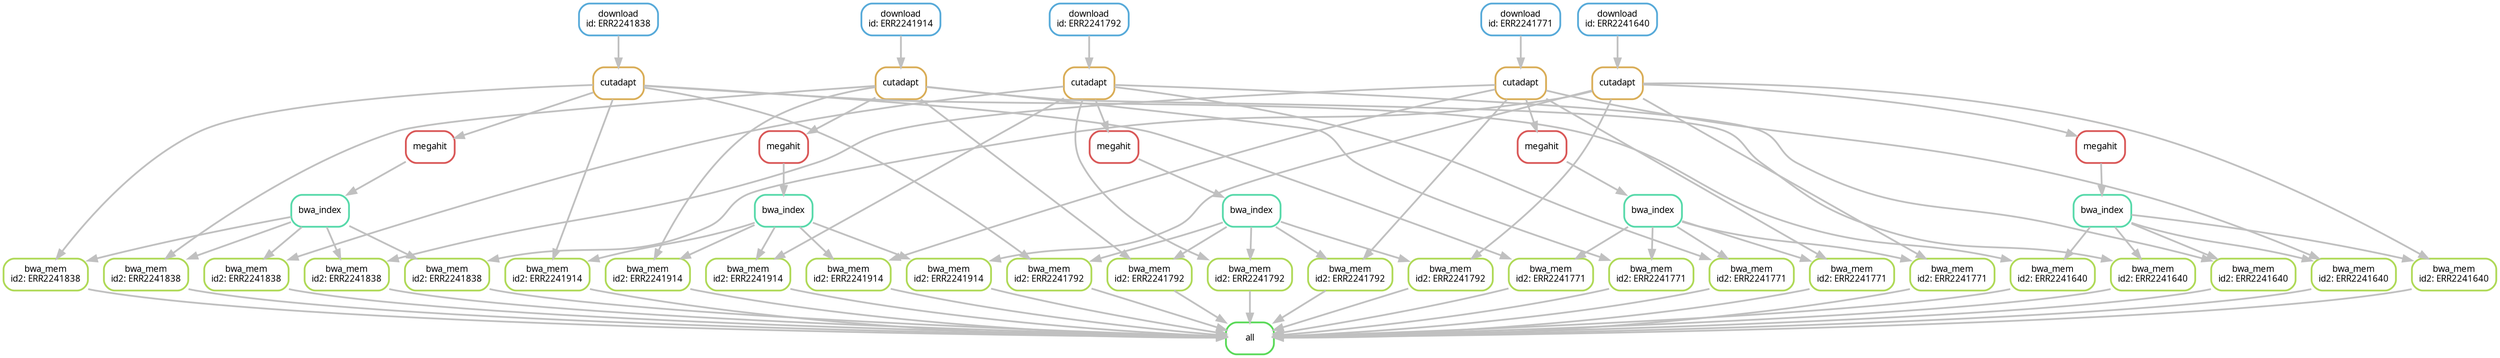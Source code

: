 digraph snakemake_dag {
    graph[bgcolor=white, margin=0];
    node[shape=box, style=rounded, fontname=sans,                 fontsize=10, penwidth=2];
    edge[penwidth=2, color=grey];
	0[label = "all", color = "0.33 0.6 0.85", style="rounded"];
	1[label = "bwa_mem\nid2: ERR2241640", color = "0.22 0.6 0.85", style="rounded"];
	2[label = "cutadapt", color = "0.11 0.6 0.85", style="rounded"];
	3[label = "download\nid: ERR2241640", color = "0.56 0.6 0.85", style="rounded"];
	4[label = "bwa_index", color = "0.44 0.6 0.85", style="rounded"];
	5[label = "megahit", color = "0.00 0.6 0.85", style="rounded"];
	6[label = "bwa_mem\nid2: ERR2241771", color = "0.22 0.6 0.85", style="rounded"];
	7[label = "bwa_index", color = "0.44 0.6 0.85", style="rounded"];
	8[label = "megahit", color = "0.00 0.6 0.85", style="rounded"];
	9[label = "cutadapt", color = "0.11 0.6 0.85", style="rounded"];
	10[label = "download\nid: ERR2241771", color = "0.56 0.6 0.85", style="rounded"];
	11[label = "bwa_mem\nid2: ERR2241792", color = "0.22 0.6 0.85", style="rounded"];
	12[label = "bwa_index", color = "0.44 0.6 0.85", style="rounded"];
	13[label = "megahit", color = "0.00 0.6 0.85", style="rounded"];
	14[label = "cutadapt", color = "0.11 0.6 0.85", style="rounded"];
	15[label = "download\nid: ERR2241792", color = "0.56 0.6 0.85", style="rounded"];
	16[label = "bwa_mem\nid2: ERR2241914", color = "0.22 0.6 0.85", style="rounded"];
	17[label = "bwa_index", color = "0.44 0.6 0.85", style="rounded"];
	18[label = "megahit", color = "0.00 0.6 0.85", style="rounded"];
	19[label = "cutadapt", color = "0.11 0.6 0.85", style="rounded"];
	20[label = "download\nid: ERR2241914", color = "0.56 0.6 0.85", style="rounded"];
	21[label = "bwa_mem\nid2: ERR2241838", color = "0.22 0.6 0.85", style="rounded"];
	22[label = "bwa_index", color = "0.44 0.6 0.85", style="rounded"];
	23[label = "megahit", color = "0.00 0.6 0.85", style="rounded"];
	24[label = "cutadapt", color = "0.11 0.6 0.85", style="rounded"];
	25[label = "download\nid: ERR2241838", color = "0.56 0.6 0.85", style="rounded"];
	26[label = "bwa_mem\nid2: ERR2241640", color = "0.22 0.6 0.85", style="rounded"];
	27[label = "bwa_mem\nid2: ERR2241771", color = "0.22 0.6 0.85", style="rounded"];
	28[label = "bwa_mem\nid2: ERR2241792", color = "0.22 0.6 0.85", style="rounded"];
	29[label = "bwa_mem\nid2: ERR2241914", color = "0.22 0.6 0.85", style="rounded"];
	30[label = "bwa_mem\nid2: ERR2241838", color = "0.22 0.6 0.85", style="rounded"];
	31[label = "bwa_mem\nid2: ERR2241640", color = "0.22 0.6 0.85", style="rounded"];
	32[label = "bwa_mem\nid2: ERR2241771", color = "0.22 0.6 0.85", style="rounded"];
	33[label = "bwa_mem\nid2: ERR2241792", color = "0.22 0.6 0.85", style="rounded"];
	34[label = "bwa_mem\nid2: ERR2241914", color = "0.22 0.6 0.85", style="rounded"];
	35[label = "bwa_mem\nid2: ERR2241838", color = "0.22 0.6 0.85", style="rounded"];
	36[label = "bwa_mem\nid2: ERR2241640", color = "0.22 0.6 0.85", style="rounded"];
	37[label = "bwa_mem\nid2: ERR2241771", color = "0.22 0.6 0.85", style="rounded"];
	38[label = "bwa_mem\nid2: ERR2241792", color = "0.22 0.6 0.85", style="rounded"];
	39[label = "bwa_mem\nid2: ERR2241914", color = "0.22 0.6 0.85", style="rounded"];
	40[label = "bwa_mem\nid2: ERR2241838", color = "0.22 0.6 0.85", style="rounded"];
	41[label = "bwa_mem\nid2: ERR2241640", color = "0.22 0.6 0.85", style="rounded"];
	42[label = "bwa_mem\nid2: ERR2241771", color = "0.22 0.6 0.85", style="rounded"];
	43[label = "bwa_mem\nid2: ERR2241792", color = "0.22 0.6 0.85", style="rounded"];
	44[label = "bwa_mem\nid2: ERR2241914", color = "0.22 0.6 0.85", style="rounded"];
	45[label = "bwa_mem\nid2: ERR2241838", color = "0.22 0.6 0.85", style="rounded"];
	1 -> 0
	6 -> 0
	11 -> 0
	16 -> 0
	21 -> 0
	26 -> 0
	27 -> 0
	28 -> 0
	29 -> 0
	30 -> 0
	31 -> 0
	32 -> 0
	33 -> 0
	34 -> 0
	35 -> 0
	36 -> 0
	37 -> 0
	38 -> 0
	39 -> 0
	40 -> 0
	41 -> 0
	42 -> 0
	43 -> 0
	44 -> 0
	45 -> 0
	2 -> 1
	4 -> 1
	3 -> 2
	5 -> 4
	2 -> 5
	2 -> 6
	7 -> 6
	8 -> 7
	9 -> 8
	10 -> 9
	2 -> 11
	12 -> 11
	13 -> 12
	14 -> 13
	15 -> 14
	2 -> 16
	17 -> 16
	18 -> 17
	19 -> 18
	20 -> 19
	2 -> 21
	22 -> 21
	23 -> 22
	24 -> 23
	25 -> 24
	9 -> 26
	4 -> 26
	9 -> 27
	7 -> 27
	9 -> 28
	12 -> 28
	9 -> 29
	17 -> 29
	9 -> 30
	22 -> 30
	14 -> 31
	4 -> 31
	14 -> 32
	7 -> 32
	14 -> 33
	12 -> 33
	14 -> 34
	17 -> 34
	14 -> 35
	22 -> 35
	19 -> 36
	4 -> 36
	19 -> 37
	7 -> 37
	19 -> 38
	12 -> 38
	19 -> 39
	17 -> 39
	19 -> 40
	22 -> 40
	24 -> 41
	4 -> 41
	24 -> 42
	7 -> 42
	24 -> 43
	12 -> 43
	24 -> 44
	17 -> 44
	24 -> 45
	22 -> 45
}            
